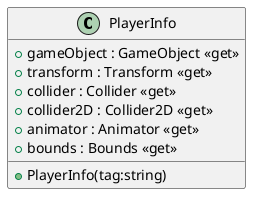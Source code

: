 @startuml
class PlayerInfo {
    + PlayerInfo(tag:string)
    + gameObject : GameObject <<get>>
    + transform : Transform <<get>>
    + collider : Collider <<get>>
    + collider2D : Collider2D <<get>>
    + animator : Animator <<get>>
    + bounds : Bounds <<get>>
}
@enduml
